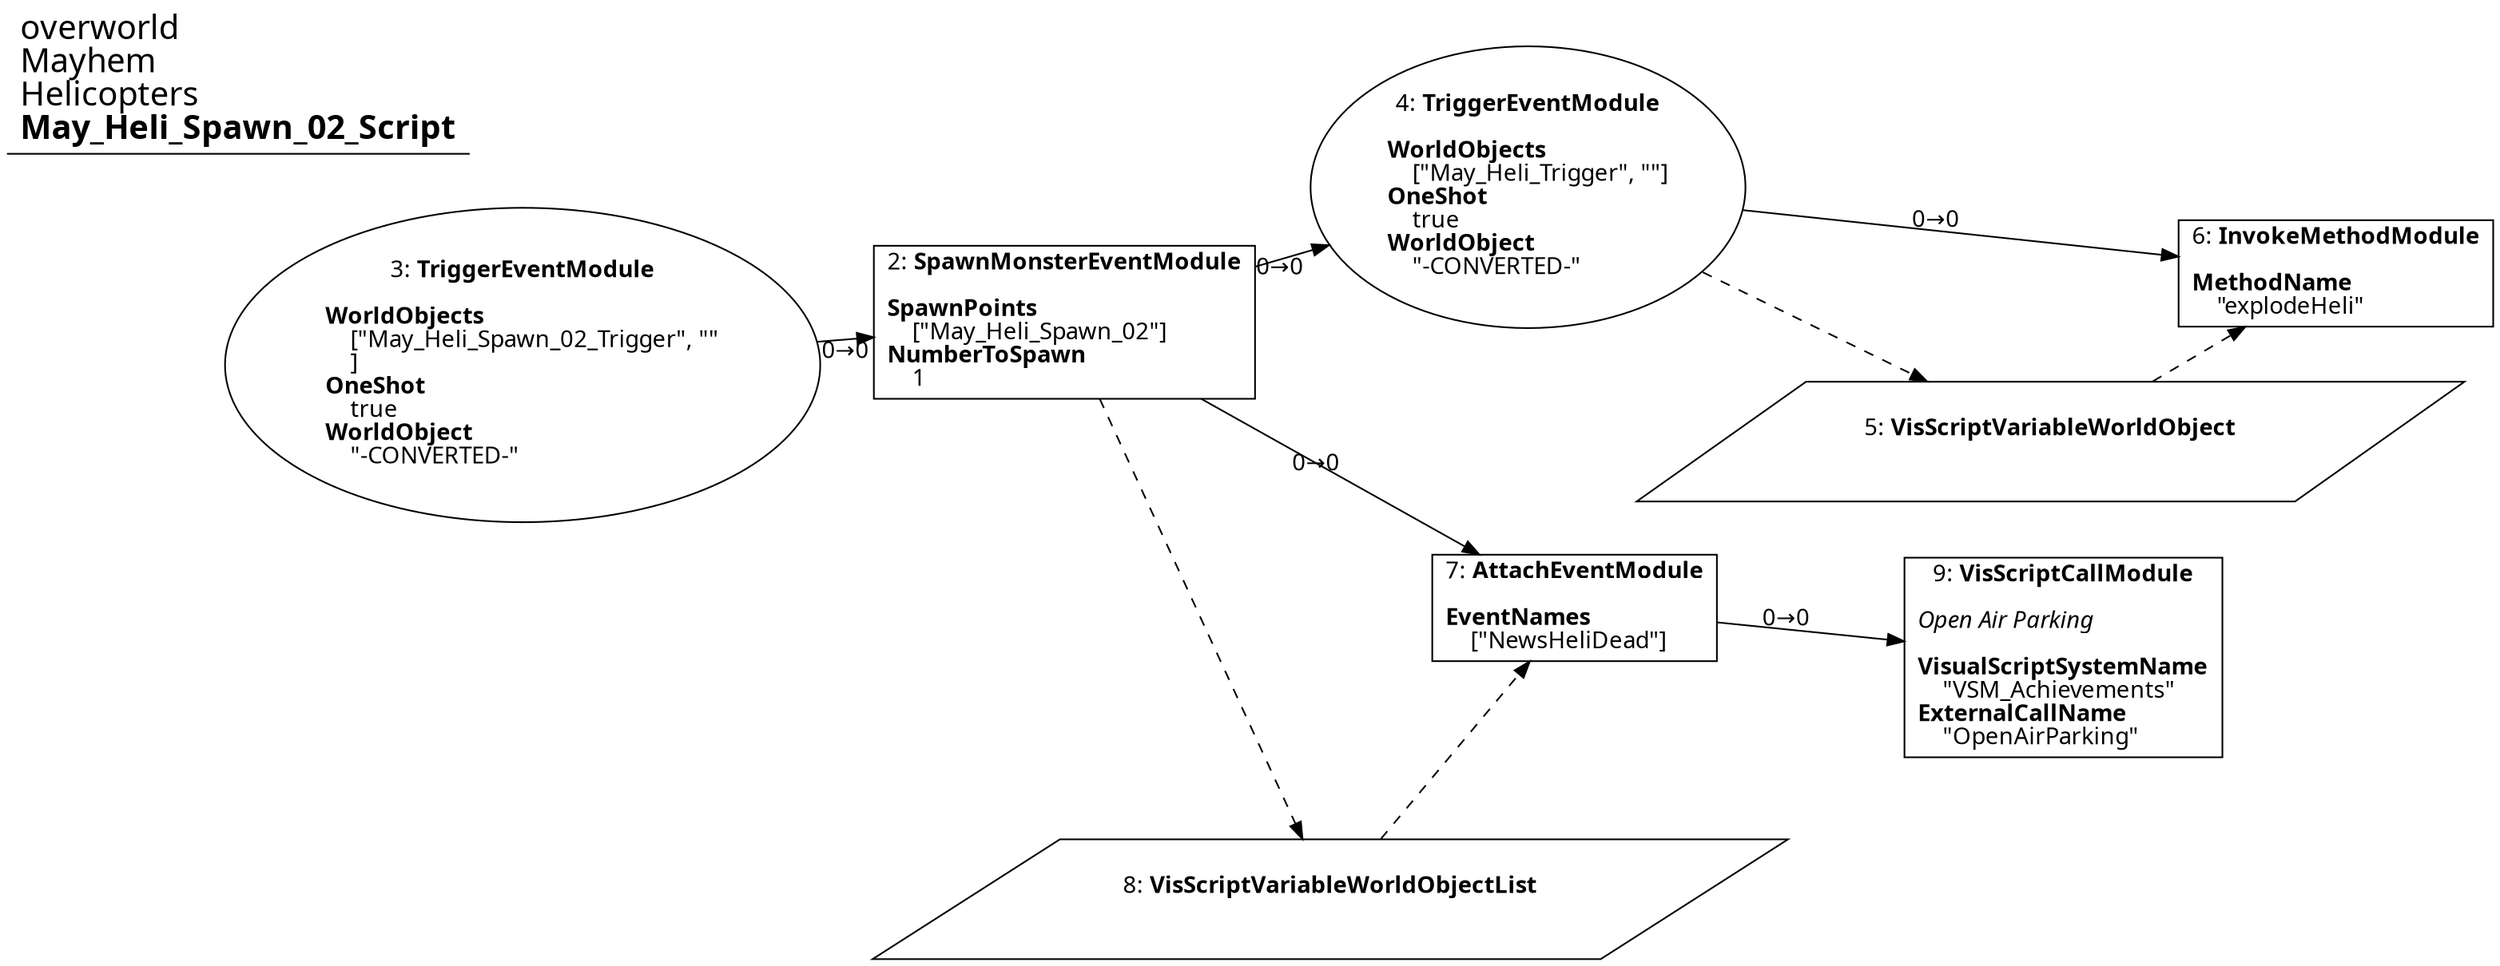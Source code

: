digraph {
    layout = fdp;
    overlap = prism;
    sep = "+16";
    splines = spline;

    node [ shape = box ];

    graph [ fontname = "Segoe UI" ];
    node [ fontname = "Segoe UI" ];
    edge [ fontname = "Segoe UI" ];

    2 [ label = <2: <b>SpawnMonsterEventModule</b><br/><br/><b>SpawnPoints</b><br align="left"/>    [&quot;May_Heli_Spawn_02&quot;]<br align="left"/><b>NumberToSpawn</b><br align="left"/>    1<br align="left"/>> ];
    2 [ pos = "0.32700002,-0.13700001!" ];
    2 -> 4 [ label = "0→0" ];
    2 -> 7 [ label = "0→0" ];
    2 -> 8 [ style = dashed ];

    3 [ label = <3: <b>TriggerEventModule</b><br/><br/><b>WorldObjects</b><br align="left"/>    [&quot;May_Heli_Spawn_02_Trigger&quot;, &quot;&quot;<br align="left"/>    ]<br align="left"/><b>OneShot</b><br align="left"/>    true<br align="left"/><b>WorldObject</b><br align="left"/>    &quot;-CONVERTED-&quot;<br align="left"/>> ];
    3 [ shape = oval ]
    3 [ pos = "0.075,-0.13700001!" ];
    3 -> 2 [ label = "0→0" ];

    4 [ label = <4: <b>TriggerEventModule</b><br/><br/><b>WorldObjects</b><br align="left"/>    [&quot;May_Heli_Trigger&quot;, &quot;&quot;]<br align="left"/><b>OneShot</b><br align="left"/>    true<br align="left"/><b>WorldObject</b><br align="left"/>    &quot;-CONVERTED-&quot;<br align="left"/>> ];
    4 [ shape = oval ]
    4 [ pos = "0.93900007,-0.13800001!" ];
    4 -> 6 [ label = "0→0" ];
    4 -> 5 [ style = dashed ];

    5 [ label = <5: <b>VisScriptVariableWorldObject</b><br/><br/>> ];
    5 [ shape = parallelogram ]
    5 [ pos = "1.176,-0.25800002!" ];

    6 [ label = <6: <b>InvokeMethodModule</b><br/><br/><b>MethodName</b><br align="left"/>    &quot;explodeHeli&quot;<br align="left"/>> ];
    6 [ pos = "1.391,-0.13800001!" ];
    5 -> 6 [ style = dashed ];

    7 [ label = <7: <b>AttachEventModule</b><br/><br/><b>EventNames</b><br align="left"/>    [&quot;NewsHeliDead&quot;]<br align="left"/>> ];
    7 [ pos = "0.92600006,-0.363!" ];
    7 -> 9 [ label = "0→0" ];
    8 -> 7 [ style = dashed ];

    8 [ label = <8: <b>VisScriptVariableWorldObjectList</b><br/><br/>> ];
    8 [ shape = parallelogram ]
    8 [ pos = "0.69900006,-0.56700003!" ];

    9 [ label = <9: <b>VisScriptCallModule</b><br/><br/><i>Open Air Parking<br align="left"/></i><br align="left"/><b>VisualScriptSystemName</b><br align="left"/>    &quot;VSM_Achievements&quot;<br align="left"/><b>ExternalCallName</b><br align="left"/>    &quot;OpenAirParking&quot;<br align="left"/>> ];
    9 [ pos = "1.189,-0.363!" ];

    title [ pos = "0.074,-0.136!" ];
    title [ shape = underline ];
    title [ label = <<font point-size="20">overworld<br align="left"/>Mayhem<br align="left"/>Helicopters<br align="left"/><b>May_Heli_Spawn_02_Script</b><br align="left"/></font>> ];
}
